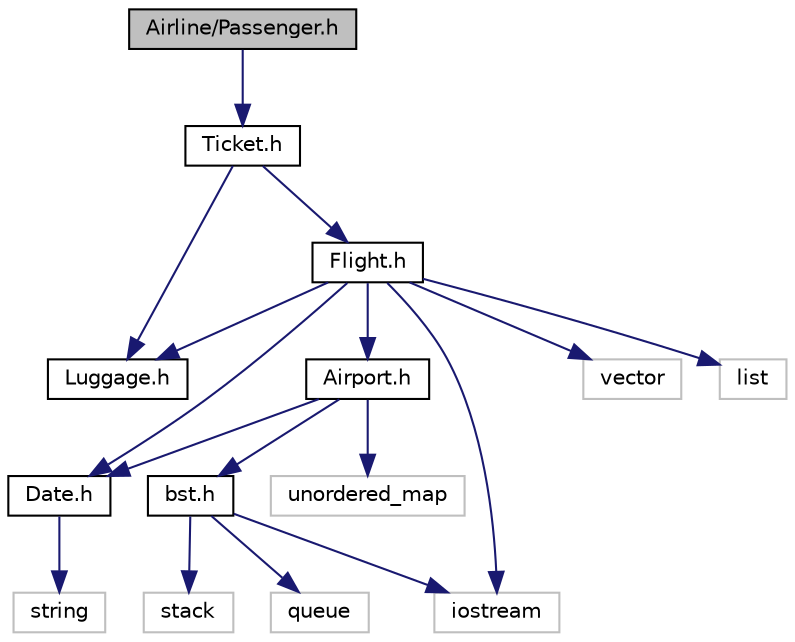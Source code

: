 digraph "Airline/Passenger.h"
{
 // LATEX_PDF_SIZE
  bgcolor="transparent";
  edge [fontname="Helvetica",fontsize="10",labelfontname="Helvetica",labelfontsize="10"];
  node [fontname="Helvetica",fontsize="10",shape=record];
  Node1 [label="Airline/Passenger.h",height=0.2,width=0.4,color="black", fillcolor="grey75", style="filled", fontcolor="black",tooltip=" "];
  Node1 -> Node2 [color="midnightblue",fontsize="10",style="solid"];
  Node2 [label="Ticket.h",height=0.2,width=0.4,color="black",URL="$Ticket_8h.html",tooltip=" "];
  Node2 -> Node3 [color="midnightblue",fontsize="10",style="solid"];
  Node3 [label="Flight.h",height=0.2,width=0.4,color="black",URL="$Flight_8h.html",tooltip=" "];
  Node3 -> Node4 [color="midnightblue",fontsize="10",style="solid"];
  Node4 [label="Luggage.h",height=0.2,width=0.4,color="black",URL="$Luggage_8h.html",tooltip=" "];
  Node3 -> Node5 [color="midnightblue",fontsize="10",style="solid"];
  Node5 [label="Date.h",height=0.2,width=0.4,color="black",URL="$Date_8h.html",tooltip=" "];
  Node5 -> Node6 [color="midnightblue",fontsize="10",style="solid"];
  Node6 [label="string",height=0.2,width=0.4,color="grey75",tooltip=" "];
  Node3 -> Node7 [color="midnightblue",fontsize="10",style="solid"];
  Node7 [label="Airport.h",height=0.2,width=0.4,color="black",URL="$Airport_8h.html",tooltip=" "];
  Node7 -> Node8 [color="midnightblue",fontsize="10",style="solid"];
  Node8 [label="bst.h",height=0.2,width=0.4,color="black",URL="$bst_8h.html",tooltip=" "];
  Node8 -> Node9 [color="midnightblue",fontsize="10",style="solid"];
  Node9 [label="iostream",height=0.2,width=0.4,color="grey75",tooltip=" "];
  Node8 -> Node10 [color="midnightblue",fontsize="10",style="solid"];
  Node10 [label="stack",height=0.2,width=0.4,color="grey75",tooltip=" "];
  Node8 -> Node11 [color="midnightblue",fontsize="10",style="solid"];
  Node11 [label="queue",height=0.2,width=0.4,color="grey75",tooltip=" "];
  Node7 -> Node5 [color="midnightblue",fontsize="10",style="solid"];
  Node7 -> Node12 [color="midnightblue",fontsize="10",style="solid"];
  Node12 [label="unordered_map",height=0.2,width=0.4,color="grey75",tooltip=" "];
  Node3 -> Node9 [color="midnightblue",fontsize="10",style="solid"];
  Node3 -> Node13 [color="midnightblue",fontsize="10",style="solid"];
  Node13 [label="vector",height=0.2,width=0.4,color="grey75",tooltip=" "];
  Node3 -> Node14 [color="midnightblue",fontsize="10",style="solid"];
  Node14 [label="list",height=0.2,width=0.4,color="grey75",tooltip=" "];
  Node2 -> Node4 [color="midnightblue",fontsize="10",style="solid"];
}
